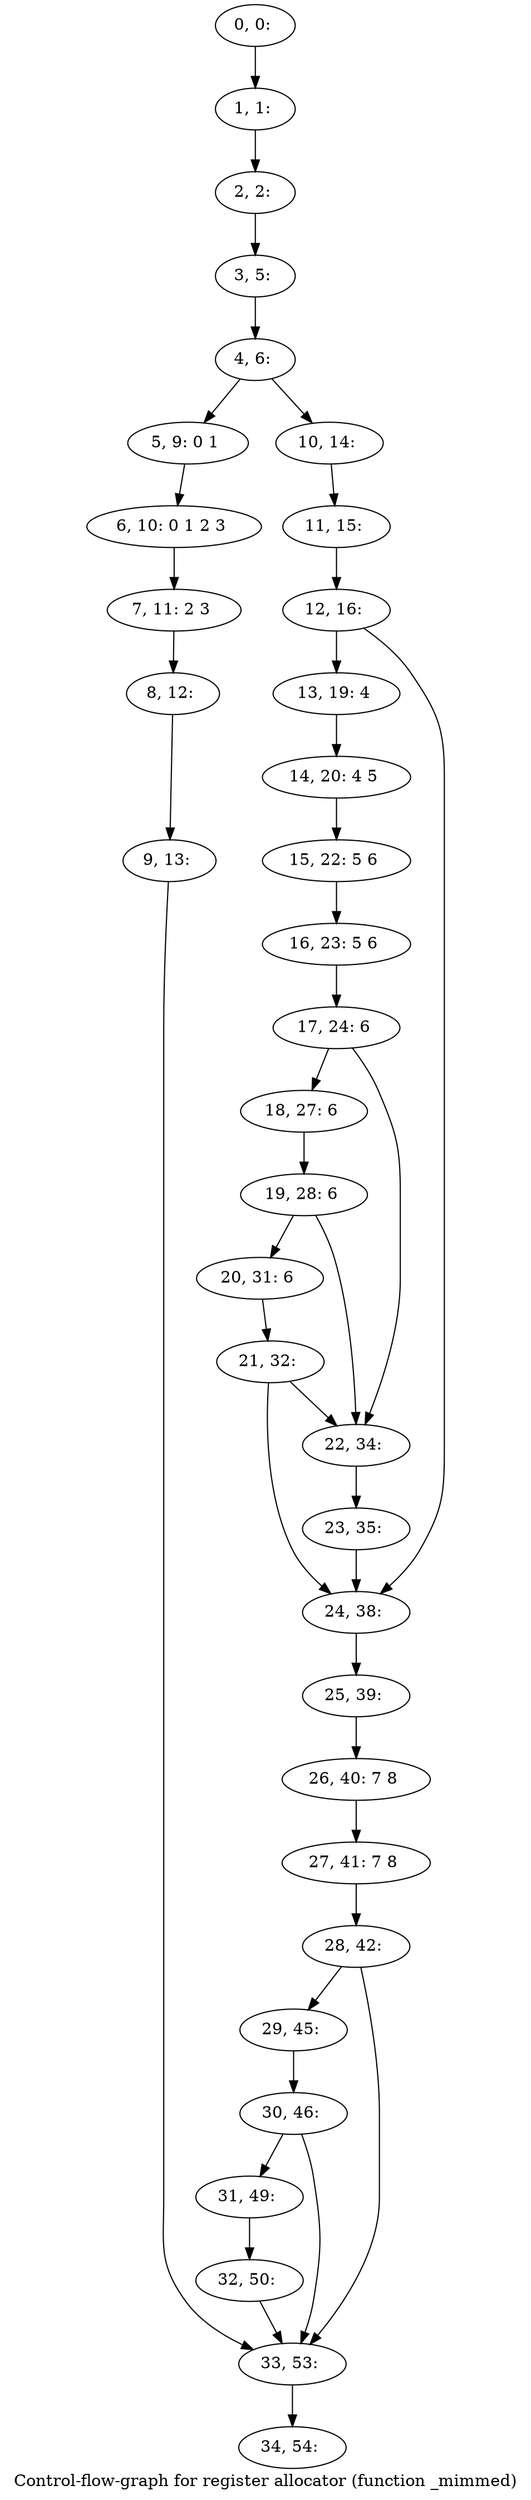 digraph G {
graph [label="Control-flow-graph for register allocator (function _mimmed)"]
0[label="0, 0: "];
1[label="1, 1: "];
2[label="2, 2: "];
3[label="3, 5: "];
4[label="4, 6: "];
5[label="5, 9: 0 1 "];
6[label="6, 10: 0 1 2 3 "];
7[label="7, 11: 2 3 "];
8[label="8, 12: "];
9[label="9, 13: "];
10[label="10, 14: "];
11[label="11, 15: "];
12[label="12, 16: "];
13[label="13, 19: 4 "];
14[label="14, 20: 4 5 "];
15[label="15, 22: 5 6 "];
16[label="16, 23: 5 6 "];
17[label="17, 24: 6 "];
18[label="18, 27: 6 "];
19[label="19, 28: 6 "];
20[label="20, 31: 6 "];
21[label="21, 32: "];
22[label="22, 34: "];
23[label="23, 35: "];
24[label="24, 38: "];
25[label="25, 39: "];
26[label="26, 40: 7 8 "];
27[label="27, 41: 7 8 "];
28[label="28, 42: "];
29[label="29, 45: "];
30[label="30, 46: "];
31[label="31, 49: "];
32[label="32, 50: "];
33[label="33, 53: "];
34[label="34, 54: "];
0->1 ;
1->2 ;
2->3 ;
3->4 ;
4->5 ;
4->10 ;
5->6 ;
6->7 ;
7->8 ;
8->9 ;
9->33 ;
10->11 ;
11->12 ;
12->13 ;
12->24 ;
13->14 ;
14->15 ;
15->16 ;
16->17 ;
17->18 ;
17->22 ;
18->19 ;
19->20 ;
19->22 ;
20->21 ;
21->22 ;
21->24 ;
22->23 ;
23->24 ;
24->25 ;
25->26 ;
26->27 ;
27->28 ;
28->29 ;
28->33 ;
29->30 ;
30->31 ;
30->33 ;
31->32 ;
32->33 ;
33->34 ;
}

